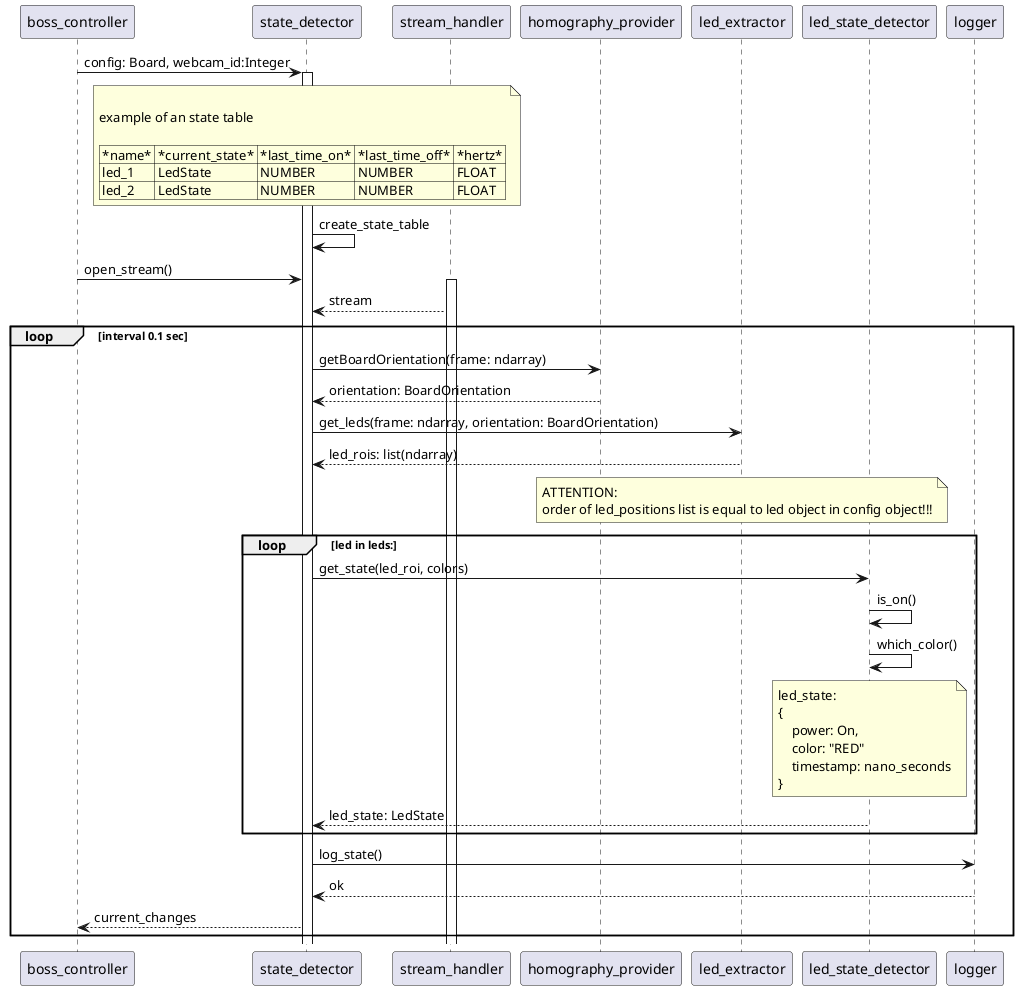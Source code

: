 @startuml
boss_controller -> state_detector: config: Board, webcam_id:Integer
note over state_detector

     example of an state table

     | *name* | *current_state* | *last_time_on* | *last_time_off* | *hertz* |
     | led_1 | LedState | NUMBER | NUMBER | FLOAT |
     | led_2 | LedState | NUMBER | NUMBER | FLOAT |
end note
activate state_detector
state_detector -> state_detector: create_state_table
boss_controller -> state_detector: open_stream()
activate stream_handler
stream_handler --> state_detector: stream
loop interval 0.1 sec
    state_detector -> homography_provider: getBoardOrientation(frame: ndarray)
    homography_provider --> state_detector: orientation: BoardOrientation
    state_detector -> led_extractor: get_leds(frame: ndarray, orientation: BoardOrientation)
    led_extractor --> state_detector: led_rois: list(ndarray)
    note over led_extractor
        ATTENTION: 
        order of led_positions list is equal to led object in config object!!!
    end note
    loop led in leds:
        state_detector -> led_state_detector: get_state(led_roi, colors)
        led_state_detector -> led_state_detector: is_on()
        led_state_detector -> led_state_detector: which_color()
        note over led_state_detector
            led_state: 
            {
                power: On,
                color: "RED"
                timestamp: nano_seconds
            }
        end note
        led_state_detector --> state_detector: led_state: LedState
    end
    state_detector -> logger: log_state()
    logger --> state_detector: ok
    state_detector --> boss_controller: current_changes
end



@enduml